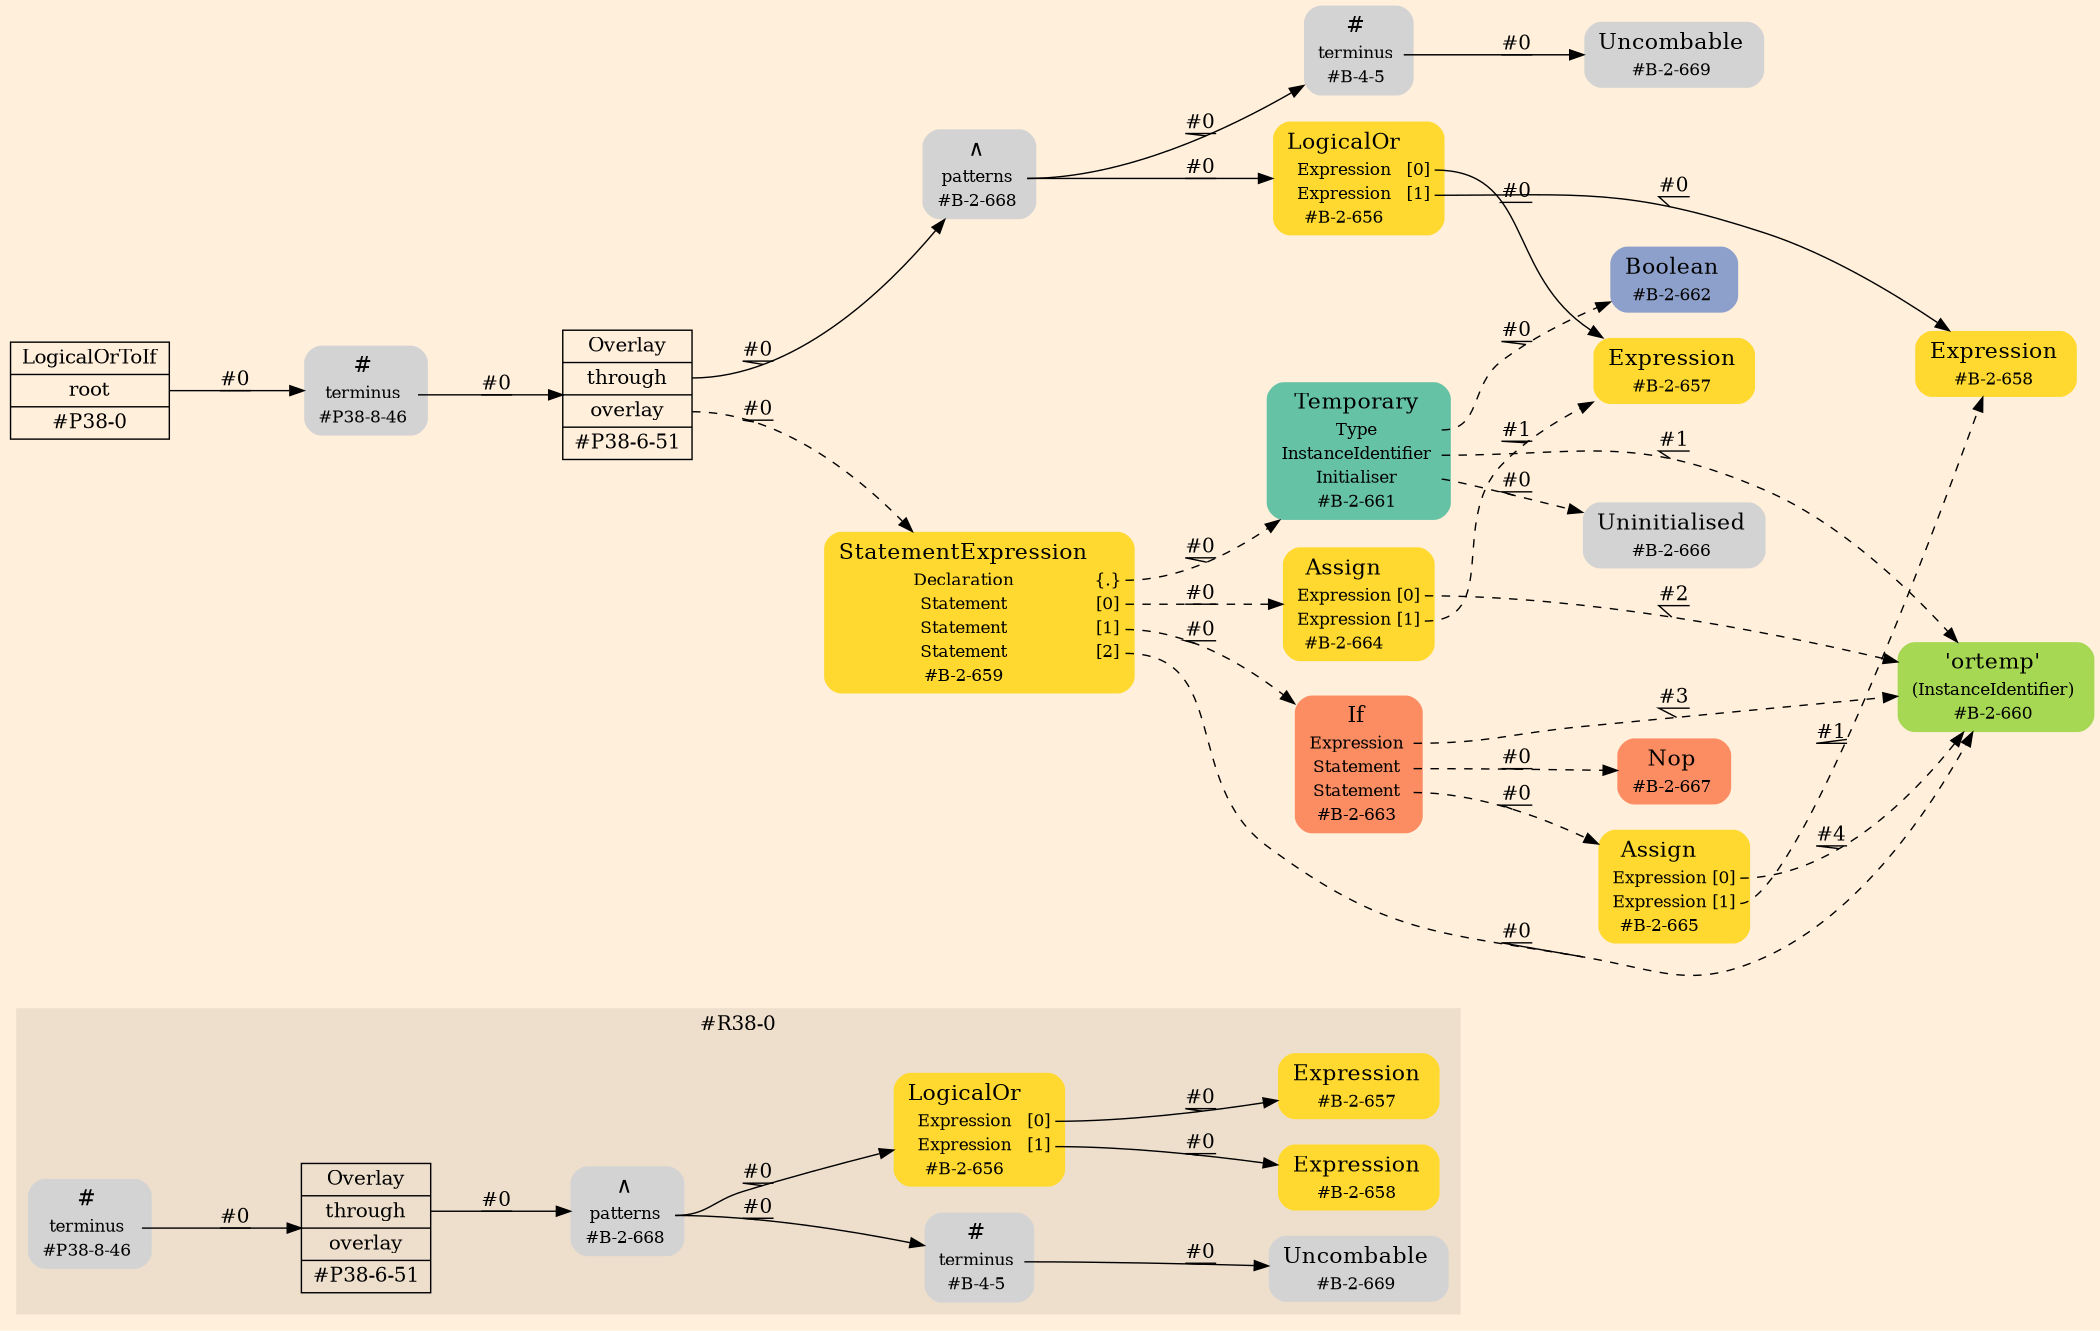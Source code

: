 digraph Inferno {
graph [
rankdir = "LR"
ranksep = 1.0
size = "14,20"
bgcolor = antiquewhite1
color = black
fontcolor = black
];
node [
];
subgraph "cluster#R38-0" {
label = "#R38-0"
style = "filled"
color = antiquewhite2
"#R38-0/#B-2-669" [
shape = "plaintext"
label = <<TABLE BORDER="0" CELLBORDER="0" CELLSPACING="0">
 <TR>
  <TD><FONT POINT-SIZE="16.0">Uncombable</FONT></TD>
  <TD></TD>
 </TR>
 <TR>
  <TD>#B-2-669</TD>
  <TD PORT="port0"></TD>
 </TR>
</TABLE>>
style = "rounded,filled"
fontsize = "12"
];
"#R38-0/#B-2-658" [
shape = "plaintext"
fillcolor = "/set28/6"
label = <<TABLE BORDER="0" CELLBORDER="0" CELLSPACING="0">
 <TR>
  <TD><FONT POINT-SIZE="16.0">Expression</FONT></TD>
  <TD></TD>
 </TR>
 <TR>
  <TD>#B-2-658</TD>
  <TD PORT="port0"></TD>
 </TR>
</TABLE>>
style = "rounded,filled"
fontsize = "12"
];
"#R38-0/#P38-6-51" [
shape = "record"
fillcolor = antiquewhite2
label = "<fixed> Overlay | <port0> through | <port1> overlay | <port2> #P38-6-51"
style = "filled"
fontsize = "14"
color = black
fontcolor = black
];
"#R38-0/#B-4-5" [
shape = "plaintext"
label = <<TABLE BORDER="0" CELLBORDER="0" CELLSPACING="0">
 <TR>
  <TD><FONT POINT-SIZE="16.0">#</FONT></TD>
  <TD></TD>
 </TR>
 <TR>
  <TD>terminus</TD>
  <TD PORT="port0"></TD>
 </TR>
 <TR>
  <TD>#B-4-5</TD>
  <TD PORT="port1"></TD>
 </TR>
</TABLE>>
style = "rounded,filled"
fontsize = "12"
];
"#R38-0/#P38-8-46" [
shape = "plaintext"
label = <<TABLE BORDER="0" CELLBORDER="0" CELLSPACING="0">
 <TR>
  <TD><FONT POINT-SIZE="16.0">#</FONT></TD>
  <TD></TD>
 </TR>
 <TR>
  <TD>terminus</TD>
  <TD PORT="port0"></TD>
 </TR>
 <TR>
  <TD>#P38-8-46</TD>
  <TD PORT="port1"></TD>
 </TR>
</TABLE>>
style = "rounded,filled"
fontsize = "12"
];
"#R38-0/#B-2-656" [
shape = "plaintext"
fillcolor = "/set28/6"
label = <<TABLE BORDER="0" CELLBORDER="0" CELLSPACING="0">
 <TR>
  <TD><FONT POINT-SIZE="16.0">LogicalOr</FONT></TD>
  <TD></TD>
 </TR>
 <TR>
  <TD>Expression</TD>
  <TD PORT="port0">[0]</TD>
 </TR>
 <TR>
  <TD>Expression</TD>
  <TD PORT="port1">[1]</TD>
 </TR>
 <TR>
  <TD>#B-2-656</TD>
  <TD PORT="port2"></TD>
 </TR>
</TABLE>>
style = "rounded,filled"
fontsize = "12"
];
"#R38-0/#B-2-657" [
shape = "plaintext"
fillcolor = "/set28/6"
label = <<TABLE BORDER="0" CELLBORDER="0" CELLSPACING="0">
 <TR>
  <TD><FONT POINT-SIZE="16.0">Expression</FONT></TD>
  <TD></TD>
 </TR>
 <TR>
  <TD>#B-2-657</TD>
  <TD PORT="port0"></TD>
 </TR>
</TABLE>>
style = "rounded,filled"
fontsize = "12"
];
"#R38-0/#B-2-668" [
shape = "plaintext"
label = <<TABLE BORDER="0" CELLBORDER="0" CELLSPACING="0">
 <TR>
  <TD><FONT POINT-SIZE="16.0">∧</FONT></TD>
  <TD></TD>
 </TR>
 <TR>
  <TD>patterns</TD>
  <TD PORT="port0"></TD>
 </TR>
 <TR>
  <TD>#B-2-668</TD>
  <TD PORT="port1"></TD>
 </TR>
</TABLE>>
style = "rounded,filled"
fontsize = "12"
];
}
"CR#P38-0" [
shape = "record"
fillcolor = antiquewhite1
label = "<fixed> LogicalOrToIf | <port0> root | <port1> #P38-0"
style = "filled"
fontsize = "14"
color = black
fontcolor = black
];
"#P38-8-46" [
shape = "plaintext"
label = <<TABLE BORDER="0" CELLBORDER="0" CELLSPACING="0">
 <TR>
  <TD><FONT POINT-SIZE="16.0">#</FONT></TD>
  <TD></TD>
 </TR>
 <TR>
  <TD>terminus</TD>
  <TD PORT="port0"></TD>
 </TR>
 <TR>
  <TD>#P38-8-46</TD>
  <TD PORT="port1"></TD>
 </TR>
</TABLE>>
style = "rounded,filled"
fontsize = "12"
];
"#P38-6-51" [
shape = "record"
fillcolor = antiquewhite1
label = "<fixed> Overlay | <port0> through | <port1> overlay | <port2> #P38-6-51"
style = "filled"
fontsize = "14"
color = black
fontcolor = black
];
"#B-2-668" [
shape = "plaintext"
label = <<TABLE BORDER="0" CELLBORDER="0" CELLSPACING="0">
 <TR>
  <TD><FONT POINT-SIZE="16.0">∧</FONT></TD>
  <TD></TD>
 </TR>
 <TR>
  <TD>patterns</TD>
  <TD PORT="port0"></TD>
 </TR>
 <TR>
  <TD>#B-2-668</TD>
  <TD PORT="port1"></TD>
 </TR>
</TABLE>>
style = "rounded,filled"
fontsize = "12"
];
"#B-2-656" [
shape = "plaintext"
fillcolor = "/set28/6"
label = <<TABLE BORDER="0" CELLBORDER="0" CELLSPACING="0">
 <TR>
  <TD><FONT POINT-SIZE="16.0">LogicalOr</FONT></TD>
  <TD></TD>
 </TR>
 <TR>
  <TD>Expression</TD>
  <TD PORT="port0">[0]</TD>
 </TR>
 <TR>
  <TD>Expression</TD>
  <TD PORT="port1">[1]</TD>
 </TR>
 <TR>
  <TD>#B-2-656</TD>
  <TD PORT="port2"></TD>
 </TR>
</TABLE>>
style = "rounded,filled"
fontsize = "12"
];
"#B-2-657" [
shape = "plaintext"
fillcolor = "/set28/6"
label = <<TABLE BORDER="0" CELLBORDER="0" CELLSPACING="0">
 <TR>
  <TD><FONT POINT-SIZE="16.0">Expression</FONT></TD>
  <TD></TD>
 </TR>
 <TR>
  <TD>#B-2-657</TD>
  <TD PORT="port0"></TD>
 </TR>
</TABLE>>
style = "rounded,filled"
fontsize = "12"
];
"#B-2-658" [
shape = "plaintext"
fillcolor = "/set28/6"
label = <<TABLE BORDER="0" CELLBORDER="0" CELLSPACING="0">
 <TR>
  <TD><FONT POINT-SIZE="16.0">Expression</FONT></TD>
  <TD></TD>
 </TR>
 <TR>
  <TD>#B-2-658</TD>
  <TD PORT="port0"></TD>
 </TR>
</TABLE>>
style = "rounded,filled"
fontsize = "12"
];
"#B-4-5" [
shape = "plaintext"
label = <<TABLE BORDER="0" CELLBORDER="0" CELLSPACING="0">
 <TR>
  <TD><FONT POINT-SIZE="16.0">#</FONT></TD>
  <TD></TD>
 </TR>
 <TR>
  <TD>terminus</TD>
  <TD PORT="port0"></TD>
 </TR>
 <TR>
  <TD>#B-4-5</TD>
  <TD PORT="port1"></TD>
 </TR>
</TABLE>>
style = "rounded,filled"
fontsize = "12"
];
"#B-2-669" [
shape = "plaintext"
label = <<TABLE BORDER="0" CELLBORDER="0" CELLSPACING="0">
 <TR>
  <TD><FONT POINT-SIZE="16.0">Uncombable</FONT></TD>
  <TD></TD>
 </TR>
 <TR>
  <TD>#B-2-669</TD>
  <TD PORT="port0"></TD>
 </TR>
</TABLE>>
style = "rounded,filled"
fontsize = "12"
];
"#B-2-659" [
shape = "plaintext"
fillcolor = "/set28/6"
label = <<TABLE BORDER="0" CELLBORDER="0" CELLSPACING="0">
 <TR>
  <TD><FONT POINT-SIZE="16.0">StatementExpression</FONT></TD>
  <TD></TD>
 </TR>
 <TR>
  <TD>Declaration</TD>
  <TD PORT="port0">{.}</TD>
 </TR>
 <TR>
  <TD>Statement</TD>
  <TD PORT="port1">[0]</TD>
 </TR>
 <TR>
  <TD>Statement</TD>
  <TD PORT="port2">[1]</TD>
 </TR>
 <TR>
  <TD>Statement</TD>
  <TD PORT="port3">[2]</TD>
 </TR>
 <TR>
  <TD>#B-2-659</TD>
  <TD PORT="port4"></TD>
 </TR>
</TABLE>>
style = "rounded,filled"
fontsize = "12"
];
"#B-2-661" [
shape = "plaintext"
fillcolor = "/set28/1"
label = <<TABLE BORDER="0" CELLBORDER="0" CELLSPACING="0">
 <TR>
  <TD><FONT POINT-SIZE="16.0">Temporary</FONT></TD>
  <TD></TD>
 </TR>
 <TR>
  <TD>Type</TD>
  <TD PORT="port0"></TD>
 </TR>
 <TR>
  <TD>InstanceIdentifier</TD>
  <TD PORT="port1"></TD>
 </TR>
 <TR>
  <TD>Initialiser</TD>
  <TD PORT="port2"></TD>
 </TR>
 <TR>
  <TD>#B-2-661</TD>
  <TD PORT="port3"></TD>
 </TR>
</TABLE>>
style = "rounded,filled"
fontsize = "12"
];
"#B-2-662" [
shape = "plaintext"
fillcolor = "/set28/3"
label = <<TABLE BORDER="0" CELLBORDER="0" CELLSPACING="0">
 <TR>
  <TD><FONT POINT-SIZE="16.0">Boolean</FONT></TD>
  <TD></TD>
 </TR>
 <TR>
  <TD>#B-2-662</TD>
  <TD PORT="port0"></TD>
 </TR>
</TABLE>>
style = "rounded,filled"
fontsize = "12"
];
"#B-2-660" [
shape = "plaintext"
fillcolor = "/set28/5"
label = <<TABLE BORDER="0" CELLBORDER="0" CELLSPACING="0">
 <TR>
  <TD><FONT POINT-SIZE="16.0">'ortemp'</FONT></TD>
  <TD></TD>
 </TR>
 <TR>
  <TD>(InstanceIdentifier)</TD>
  <TD PORT="port0"></TD>
 </TR>
 <TR>
  <TD>#B-2-660</TD>
  <TD PORT="port1"></TD>
 </TR>
</TABLE>>
style = "rounded,filled"
fontsize = "12"
];
"#B-2-666" [
shape = "plaintext"
label = <<TABLE BORDER="0" CELLBORDER="0" CELLSPACING="0">
 <TR>
  <TD><FONT POINT-SIZE="16.0">Uninitialised</FONT></TD>
  <TD></TD>
 </TR>
 <TR>
  <TD>#B-2-666</TD>
  <TD PORT="port0"></TD>
 </TR>
</TABLE>>
style = "rounded,filled"
fontsize = "12"
];
"#B-2-664" [
shape = "plaintext"
fillcolor = "/set28/6"
label = <<TABLE BORDER="0" CELLBORDER="0" CELLSPACING="0">
 <TR>
  <TD><FONT POINT-SIZE="16.0">Assign</FONT></TD>
  <TD></TD>
 </TR>
 <TR>
  <TD>Expression</TD>
  <TD PORT="port0">[0]</TD>
 </TR>
 <TR>
  <TD>Expression</TD>
  <TD PORT="port1">[1]</TD>
 </TR>
 <TR>
  <TD>#B-2-664</TD>
  <TD PORT="port2"></TD>
 </TR>
</TABLE>>
style = "rounded,filled"
fontsize = "12"
];
"#B-2-663" [
shape = "plaintext"
fillcolor = "/set28/2"
label = <<TABLE BORDER="0" CELLBORDER="0" CELLSPACING="0">
 <TR>
  <TD><FONT POINT-SIZE="16.0">If</FONT></TD>
  <TD></TD>
 </TR>
 <TR>
  <TD>Expression</TD>
  <TD PORT="port0"></TD>
 </TR>
 <TR>
  <TD>Statement</TD>
  <TD PORT="port1"></TD>
 </TR>
 <TR>
  <TD>Statement</TD>
  <TD PORT="port2"></TD>
 </TR>
 <TR>
  <TD>#B-2-663</TD>
  <TD PORT="port3"></TD>
 </TR>
</TABLE>>
style = "rounded,filled"
fontsize = "12"
];
"#B-2-667" [
shape = "plaintext"
fillcolor = "/set28/2"
label = <<TABLE BORDER="0" CELLBORDER="0" CELLSPACING="0">
 <TR>
  <TD><FONT POINT-SIZE="16.0">Nop</FONT></TD>
  <TD></TD>
 </TR>
 <TR>
  <TD>#B-2-667</TD>
  <TD PORT="port0"></TD>
 </TR>
</TABLE>>
style = "rounded,filled"
fontsize = "12"
];
"#B-2-665" [
shape = "plaintext"
fillcolor = "/set28/6"
label = <<TABLE BORDER="0" CELLBORDER="0" CELLSPACING="0">
 <TR>
  <TD><FONT POINT-SIZE="16.0">Assign</FONT></TD>
  <TD></TD>
 </TR>
 <TR>
  <TD>Expression</TD>
  <TD PORT="port0">[0]</TD>
 </TR>
 <TR>
  <TD>Expression</TD>
  <TD PORT="port1">[1]</TD>
 </TR>
 <TR>
  <TD>#B-2-665</TD>
  <TD PORT="port2"></TD>
 </TR>
</TABLE>>
style = "rounded,filled"
fontsize = "12"
];
"CR#P38-0":port0 -> "#P38-8-46" [style="solid"
label = "#0"
decorate = true
color = black
fontcolor = black
];
"#P38-8-46":port0 -> "#P38-6-51" [style="solid"
label = "#0"
decorate = true
color = black
fontcolor = black
];
"#P38-6-51":port0 -> "#B-2-668" [style="solid"
label = "#0"
decorate = true
color = black
fontcolor = black
];
"#P38-6-51":port1 -> "#B-2-659" [style="dashed"
label = "#0"
decorate = true
color = black
fontcolor = black
];
"#B-2-668":port0 -> "#B-2-656" [style="solid"
label = "#0"
decorate = true
color = black
fontcolor = black
];
"#B-2-668":port0 -> "#B-4-5" [style="solid"
label = "#0"
decorate = true
color = black
fontcolor = black
];
"#B-2-656":port0 -> "#B-2-657" [style="solid"
label = "#0"
decorate = true
color = black
fontcolor = black
];
"#B-2-656":port1 -> "#B-2-658" [style="solid"
label = "#0"
decorate = true
color = black
fontcolor = black
];
"#B-4-5":port0 -> "#B-2-669" [style="solid"
label = "#0"
decorate = true
color = black
fontcolor = black
];
"#B-2-659":port0 -> "#B-2-661" [style="dashed"
label = "#0"
decorate = true
color = black
fontcolor = black
];
"#B-2-659":port1 -> "#B-2-664" [style="dashed"
label = "#0"
decorate = true
color = black
fontcolor = black
];
"#B-2-659":port2 -> "#B-2-663" [style="dashed"
label = "#0"
decorate = true
color = black
fontcolor = black
];
"#B-2-659":port3 -> "#B-2-660" [style="dashed"
label = "#0"
decorate = true
color = black
fontcolor = black
];
"#B-2-661":port0 -> "#B-2-662" [style="dashed"
label = "#0"
decorate = true
color = black
fontcolor = black
];
"#B-2-661":port1 -> "#B-2-660" [style="dashed"
label = "#1"
decorate = true
color = black
fontcolor = black
];
"#B-2-661":port2 -> "#B-2-666" [style="dashed"
label = "#0"
decorate = true
color = black
fontcolor = black
];
"#B-2-664":port0 -> "#B-2-660" [style="dashed"
label = "#2"
decorate = true
color = black
fontcolor = black
];
"#B-2-664":port1 -> "#B-2-657" [style="dashed"
label = "#1"
decorate = true
color = black
fontcolor = black
];
"#B-2-663":port0 -> "#B-2-660" [style="dashed"
label = "#3"
decorate = true
color = black
fontcolor = black
];
"#B-2-663":port1 -> "#B-2-667" [style="dashed"
label = "#0"
decorate = true
color = black
fontcolor = black
];
"#B-2-663":port2 -> "#B-2-665" [style="dashed"
label = "#0"
decorate = true
color = black
fontcolor = black
];
"#B-2-665":port0 -> "#B-2-660" [style="dashed"
label = "#4"
decorate = true
color = black
fontcolor = black
];
"#B-2-665":port1 -> "#B-2-658" [style="dashed"
label = "#1"
decorate = true
color = black
fontcolor = black
];
"#R38-0/#P38-6-51":port0 -> "#R38-0/#B-2-668" [style="solid"
label = "#0"
decorate = true
color = black
fontcolor = black
];
"#R38-0/#B-4-5":port0 -> "#R38-0/#B-2-669" [style="solid"
label = "#0"
decorate = true
color = black
fontcolor = black
];
"#R38-0/#P38-8-46":port0 -> "#R38-0/#P38-6-51" [style="solid"
label = "#0"
decorate = true
color = black
fontcolor = black
];
"#R38-0/#B-2-656":port0 -> "#R38-0/#B-2-657" [style="solid"
label = "#0"
decorate = true
color = black
fontcolor = black
];
"#R38-0/#B-2-656":port1 -> "#R38-0/#B-2-658" [style="solid"
label = "#0"
decorate = true
color = black
fontcolor = black
];
"#R38-0/#B-2-668":port0 -> "#R38-0/#B-2-656" [style="solid"
label = "#0"
decorate = true
color = black
fontcolor = black
];
"#R38-0/#B-2-668":port0 -> "#R38-0/#B-4-5" [style="solid"
label = "#0"
decorate = true
color = black
fontcolor = black
];
}
